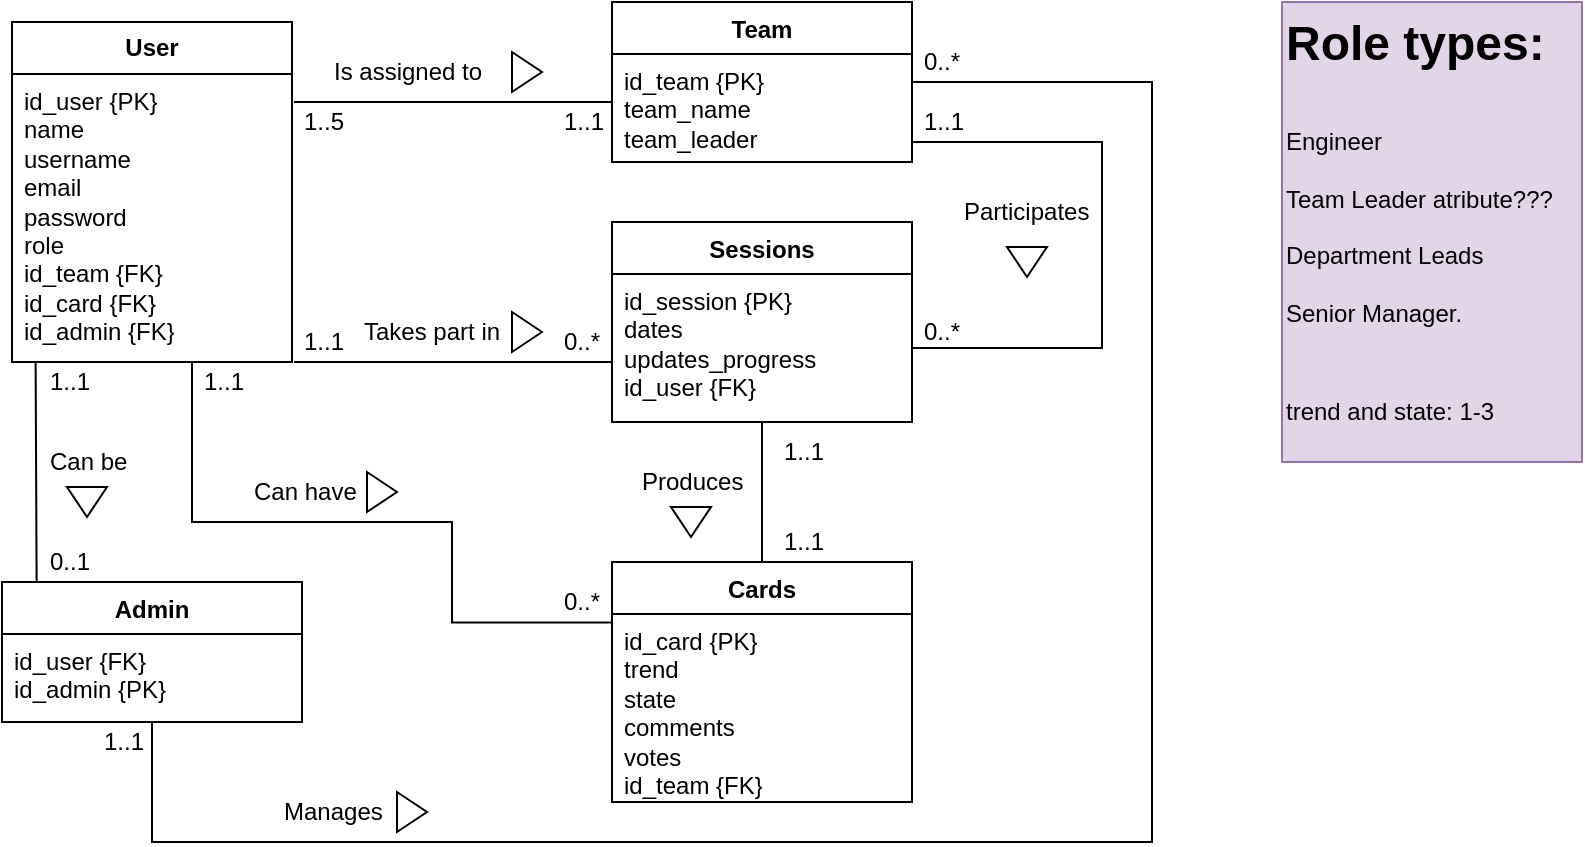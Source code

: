 <mxfile version="26.0.11">
  <diagram name="Page-1" id="9eBU3R_AnWCkEIKJGbm8">
    <mxGraphModel dx="1195" dy="650" grid="1" gridSize="10" guides="1" tooltips="1" connect="1" arrows="1" fold="1" page="1" pageScale="1" pageWidth="827" pageHeight="1169" math="0" shadow="0">
      <root>
        <mxCell id="0" />
        <mxCell id="1" parent="0" />
        <mxCell id="3t3Ay2Q8ecQ7W4Vr8PqS-1" value="&lt;b&gt;User&lt;/b&gt;" style="swimlane;fontStyle=0;childLayout=stackLayout;horizontal=1;startSize=26;fillColor=none;horizontalStack=0;resizeParent=1;resizeParentMax=0;resizeLast=0;collapsible=1;marginBottom=0;whiteSpace=wrap;html=1;" parent="1" vertex="1">
          <mxGeometry x="35" y="40" width="140" height="170" as="geometry" />
        </mxCell>
        <mxCell id="3t3Ay2Q8ecQ7W4Vr8PqS-2" value="id_user {PK}&lt;div&gt;name&lt;/div&gt;&lt;div&gt;username&lt;/div&gt;&lt;div&gt;email&lt;/div&gt;&lt;div&gt;password&lt;/div&gt;&lt;div&gt;role&lt;/div&gt;&lt;div&gt;id_team {FK}&lt;/div&gt;&lt;div&gt;id_card {FK}&lt;/div&gt;&lt;div&gt;id_admin {FK}&lt;/div&gt;" style="text;strokeColor=none;fillColor=none;align=left;verticalAlign=top;spacingLeft=4;spacingRight=4;overflow=hidden;rotatable=0;points=[[0,0.5],[1,0.5]];portConstraint=eastwest;whiteSpace=wrap;html=1;" parent="3t3Ay2Q8ecQ7W4Vr8PqS-1" vertex="1">
          <mxGeometry y="26" width="140" height="144" as="geometry" />
        </mxCell>
        <mxCell id="3t3Ay2Q8ecQ7W4Vr8PqS-5" value="Admin" style="swimlane;fontStyle=1;align=center;verticalAlign=top;childLayout=stackLayout;horizontal=1;startSize=26;horizontalStack=0;resizeParent=1;resizeParentMax=0;resizeLast=0;collapsible=1;marginBottom=0;whiteSpace=wrap;html=1;" parent="1" vertex="1">
          <mxGeometry x="30" y="320" width="150" height="70" as="geometry" />
        </mxCell>
        <mxCell id="3t3Ay2Q8ecQ7W4Vr8PqS-6" value="id_user {FK}&lt;br&gt;id_admin {PK}" style="text;strokeColor=none;fillColor=none;align=left;verticalAlign=top;spacingLeft=4;spacingRight=4;overflow=hidden;rotatable=0;points=[[0,0.5],[1,0.5]];portConstraint=eastwest;whiteSpace=wrap;html=1;" parent="3t3Ay2Q8ecQ7W4Vr8PqS-5" vertex="1">
          <mxGeometry y="26" width="150" height="44" as="geometry" />
        </mxCell>
        <mxCell id="3t3Ay2Q8ecQ7W4Vr8PqS-22" value="Sessions" style="swimlane;fontStyle=1;align=center;verticalAlign=top;childLayout=stackLayout;horizontal=1;startSize=26;horizontalStack=0;resizeParent=1;resizeParentMax=0;resizeLast=0;collapsible=1;marginBottom=0;whiteSpace=wrap;html=1;" parent="1" vertex="1">
          <mxGeometry x="335" y="140" width="150" height="100" as="geometry" />
        </mxCell>
        <mxCell id="3t3Ay2Q8ecQ7W4Vr8PqS-23" value="id_session {PK}&lt;div&gt;dates&lt;/div&gt;&lt;div&gt;updates_progress&lt;/div&gt;&lt;div&gt;id_user {FK}&lt;/div&gt;" style="text;strokeColor=none;fillColor=none;align=left;verticalAlign=top;spacingLeft=4;spacingRight=4;overflow=hidden;rotatable=0;points=[[0,0.5],[1,0.5]];portConstraint=eastwest;whiteSpace=wrap;html=1;" parent="3t3Ay2Q8ecQ7W4Vr8PqS-22" vertex="1">
          <mxGeometry y="26" width="150" height="74" as="geometry" />
        </mxCell>
        <mxCell id="3t3Ay2Q8ecQ7W4Vr8PqS-24" value="Cards" style="swimlane;fontStyle=1;align=center;verticalAlign=top;childLayout=stackLayout;horizontal=1;startSize=26;horizontalStack=0;resizeParent=1;resizeParentMax=0;resizeLast=0;collapsible=1;marginBottom=0;whiteSpace=wrap;html=1;" parent="1" vertex="1">
          <mxGeometry x="335" y="310" width="150" height="120" as="geometry" />
        </mxCell>
        <mxCell id="3t3Ay2Q8ecQ7W4Vr8PqS-25" value="id_card {PK}&lt;div&gt;trend&lt;/div&gt;&lt;div&gt;state&lt;/div&gt;&lt;div&gt;comments&lt;/div&gt;&lt;div&gt;votes&lt;br&gt;&lt;div&gt;id_team {FK}&lt;/div&gt;&lt;/div&gt;" style="text;strokeColor=none;fillColor=none;align=left;verticalAlign=top;spacingLeft=4;spacingRight=4;overflow=hidden;rotatable=0;points=[[0,0.5],[1,0.5]];portConstraint=eastwest;whiteSpace=wrap;html=1;" parent="3t3Ay2Q8ecQ7W4Vr8PqS-24" vertex="1">
          <mxGeometry y="26" width="150" height="94" as="geometry" />
        </mxCell>
        <mxCell id="7pI5_KOabMek56JXO_N4-3" style="edgeStyle=orthogonalEdgeStyle;rounded=0;orthogonalLoop=1;jettySize=auto;html=1;endArrow=none;startFill=0;" parent="1" source="3t3Ay2Q8ecQ7W4Vr8PqS-26" target="3t3Ay2Q8ecQ7W4Vr8PqS-6" edge="1">
          <mxGeometry relative="1" as="geometry">
            <Array as="points">
              <mxPoint x="605" y="70" />
              <mxPoint x="605" y="450" />
              <mxPoint x="105" y="450" />
            </Array>
          </mxGeometry>
        </mxCell>
        <mxCell id="3t3Ay2Q8ecQ7W4Vr8PqS-26" value="Team" style="swimlane;fontStyle=1;align=center;verticalAlign=top;childLayout=stackLayout;horizontal=1;startSize=26;horizontalStack=0;resizeParent=1;resizeParentMax=0;resizeLast=0;collapsible=1;marginBottom=0;whiteSpace=wrap;html=1;" parent="1" vertex="1">
          <mxGeometry x="335" y="30" width="150" height="80" as="geometry" />
        </mxCell>
        <mxCell id="3t3Ay2Q8ecQ7W4Vr8PqS-27" value="id_team {PK}&lt;div&gt;team_name&lt;/div&gt;&lt;div&gt;team_leader&lt;/div&gt;" style="text;strokeColor=none;fillColor=none;align=left;verticalAlign=top;spacingLeft=4;spacingRight=4;overflow=hidden;rotatable=0;points=[[0,0.5],[1,0.5]];portConstraint=eastwest;whiteSpace=wrap;html=1;" parent="3t3Ay2Q8ecQ7W4Vr8PqS-26" vertex="1">
          <mxGeometry y="26" width="150" height="54" as="geometry" />
        </mxCell>
        <mxCell id="3t3Ay2Q8ecQ7W4Vr8PqS-29" value="" style="endArrow=none;html=1;rounded=0;exitX=0.5;exitY=0;exitDx=0;exitDy=0;" parent="1" edge="1">
          <mxGeometry width="50" height="50" relative="1" as="geometry">
            <mxPoint x="47.31" y="320" as="sourcePoint" />
            <mxPoint x="46.81" y="210" as="targetPoint" />
          </mxGeometry>
        </mxCell>
        <mxCell id="3t3Ay2Q8ecQ7W4Vr8PqS-30" value="" style="triangle;whiteSpace=wrap;html=1;rotation=90;fillColor=light-dark(#FFFFFF,#FFFFFF);" parent="1" vertex="1">
          <mxGeometry x="65" y="270" width="15" height="20" as="geometry" />
        </mxCell>
        <mxCell id="3t3Ay2Q8ecQ7W4Vr8PqS-31" value="Can be" style="text;strokeColor=none;fillColor=none;align=left;verticalAlign=middle;spacingLeft=4;spacingRight=4;overflow=hidden;points=[[0,0.5],[1,0.5]];portConstraint=eastwest;rotatable=0;whiteSpace=wrap;html=1;" parent="1" vertex="1">
          <mxGeometry x="47.5" y="245" width="50" height="30" as="geometry" />
        </mxCell>
        <mxCell id="3t3Ay2Q8ecQ7W4Vr8PqS-32" value="1..1" style="text;strokeColor=none;fillColor=none;align=left;verticalAlign=middle;spacingLeft=4;spacingRight=4;overflow=hidden;points=[[0,0.5],[1,0.5]];portConstraint=eastwest;rotatable=0;whiteSpace=wrap;html=1;" parent="1" vertex="1">
          <mxGeometry x="47.5" y="210" width="30" height="20" as="geometry" />
        </mxCell>
        <mxCell id="3t3Ay2Q8ecQ7W4Vr8PqS-33" value="0..1" style="text;strokeColor=none;fillColor=none;align=left;verticalAlign=middle;spacingLeft=4;spacingRight=4;overflow=hidden;points=[[0,0.5],[1,0.5]];portConstraint=eastwest;rotatable=0;whiteSpace=wrap;html=1;" parent="1" vertex="1">
          <mxGeometry x="47.5" y="300" width="30" height="20" as="geometry" />
        </mxCell>
        <mxCell id="3t3Ay2Q8ecQ7W4Vr8PqS-34" value="" style="endArrow=none;html=1;rounded=0;exitX=1.007;exitY=0.097;exitDx=0;exitDy=0;exitPerimeter=0;" parent="1" source="3t3Ay2Q8ecQ7W4Vr8PqS-2" edge="1">
          <mxGeometry width="50" height="50" relative="1" as="geometry">
            <mxPoint x="195" y="80" as="sourcePoint" />
            <mxPoint x="335" y="80" as="targetPoint" />
          </mxGeometry>
        </mxCell>
        <mxCell id="3t3Ay2Q8ecQ7W4Vr8PqS-35" value="1..1" style="text;strokeColor=none;fillColor=none;align=left;verticalAlign=middle;spacingLeft=4;spacingRight=4;overflow=hidden;points=[[0,0.5],[1,0.5]];portConstraint=eastwest;rotatable=0;whiteSpace=wrap;html=1;" parent="1" vertex="1">
          <mxGeometry x="305" y="80" width="30" height="20" as="geometry" />
        </mxCell>
        <mxCell id="3t3Ay2Q8ecQ7W4Vr8PqS-36" value="1..5" style="text;strokeColor=none;fillColor=none;align=left;verticalAlign=middle;spacingLeft=4;spacingRight=4;overflow=hidden;points=[[0,0.5],[1,0.5]];portConstraint=eastwest;rotatable=0;whiteSpace=wrap;html=1;" parent="1" vertex="1">
          <mxGeometry x="175" y="80" width="30" height="20" as="geometry" />
        </mxCell>
        <mxCell id="3t3Ay2Q8ecQ7W4Vr8PqS-37" value="Is assigned to" style="text;strokeColor=none;fillColor=none;align=left;verticalAlign=middle;spacingLeft=4;spacingRight=4;overflow=hidden;points=[[0,0.5],[1,0.5]];portConstraint=eastwest;rotatable=0;whiteSpace=wrap;html=1;" parent="1" vertex="1">
          <mxGeometry x="190" y="50" width="100" height="30" as="geometry" />
        </mxCell>
        <mxCell id="3t3Ay2Q8ecQ7W4Vr8PqS-38" value="" style="triangle;whiteSpace=wrap;html=1;rotation=0;fillColor=light-dark(#FFFFFF,#FFFFFF);" parent="1" vertex="1">
          <mxGeometry x="285" y="55" width="15" height="20" as="geometry" />
        </mxCell>
        <mxCell id="3t3Ay2Q8ecQ7W4Vr8PqS-40" value="" style="endArrow=none;html=1;rounded=0;exitX=1.007;exitY=0.097;exitDx=0;exitDy=0;exitPerimeter=0;" parent="1" edge="1">
          <mxGeometry width="50" height="50" relative="1" as="geometry">
            <mxPoint x="176" y="210" as="sourcePoint" />
            <mxPoint x="335" y="210" as="targetPoint" />
          </mxGeometry>
        </mxCell>
        <mxCell id="3t3Ay2Q8ecQ7W4Vr8PqS-41" value="0..*" style="text;strokeColor=none;fillColor=none;align=left;verticalAlign=middle;spacingLeft=4;spacingRight=4;overflow=hidden;points=[[0,0.5],[1,0.5]];portConstraint=eastwest;rotatable=0;whiteSpace=wrap;html=1;" parent="1" vertex="1">
          <mxGeometry x="305" y="190" width="30" height="20" as="geometry" />
        </mxCell>
        <mxCell id="3t3Ay2Q8ecQ7W4Vr8PqS-42" value="1..1" style="text;strokeColor=none;fillColor=none;align=left;verticalAlign=middle;spacingLeft=4;spacingRight=4;overflow=hidden;points=[[0,0.5],[1,0.5]];portConstraint=eastwest;rotatable=0;whiteSpace=wrap;html=1;" parent="1" vertex="1">
          <mxGeometry x="175" y="190" width="30" height="20" as="geometry" />
        </mxCell>
        <mxCell id="3t3Ay2Q8ecQ7W4Vr8PqS-43" value="Takes part in" style="text;strokeColor=none;fillColor=none;align=left;verticalAlign=middle;spacingLeft=4;spacingRight=4;overflow=hidden;points=[[0,0.5],[1,0.5]];portConstraint=eastwest;rotatable=0;whiteSpace=wrap;html=1;" parent="1" vertex="1">
          <mxGeometry x="205" y="180" width="90" height="30" as="geometry" />
        </mxCell>
        <mxCell id="3t3Ay2Q8ecQ7W4Vr8PqS-44" value="" style="triangle;whiteSpace=wrap;html=1;rotation=0;fillColor=light-dark(#FFFFFF,#FFFFFF);" parent="1" vertex="1">
          <mxGeometry x="285" y="185" width="15" height="20" as="geometry" />
        </mxCell>
        <mxCell id="3t3Ay2Q8ecQ7W4Vr8PqS-45" value="" style="endArrow=none;html=1;rounded=0;exitX=0.5;exitY=0;exitDx=0;exitDy=0;entryX=0.5;entryY=1;entryDx=0;entryDy=0;entryPerimeter=0;" parent="1" source="3t3Ay2Q8ecQ7W4Vr8PqS-24" target="3t3Ay2Q8ecQ7W4Vr8PqS-23" edge="1">
          <mxGeometry width="50" height="50" relative="1" as="geometry">
            <mxPoint x="365" y="290" as="sourcePoint" />
            <mxPoint x="415" y="240" as="targetPoint" />
          </mxGeometry>
        </mxCell>
        <mxCell id="3t3Ay2Q8ecQ7W4Vr8PqS-46" value="" style="triangle;whiteSpace=wrap;html=1;rotation=90;fillColor=light-dark(#FFFFFF,#FFFFFF);" parent="1" vertex="1">
          <mxGeometry x="367" y="280" width="15" height="20" as="geometry" />
        </mxCell>
        <mxCell id="3t3Ay2Q8ecQ7W4Vr8PqS-47" value="P&lt;span style=&quot;background-color: transparent; color: light-dark(rgb(0, 0, 0), rgb(255, 255, 255));&quot;&gt;roduces&lt;/span&gt;" style="text;strokeColor=none;fillColor=none;align=left;verticalAlign=middle;spacingLeft=4;spacingRight=4;overflow=hidden;points=[[0,0.5],[1,0.5]];portConstraint=eastwest;rotatable=0;whiteSpace=wrap;html=1;" parent="1" vertex="1">
          <mxGeometry x="344" y="255" width="61" height="30" as="geometry" />
        </mxCell>
        <mxCell id="3t3Ay2Q8ecQ7W4Vr8PqS-48" value="1..1" style="text;strokeColor=none;fillColor=none;align=left;verticalAlign=middle;spacingLeft=4;spacingRight=4;overflow=hidden;points=[[0,0.5],[1,0.5]];portConstraint=eastwest;rotatable=0;whiteSpace=wrap;html=1;" parent="1" vertex="1">
          <mxGeometry x="415" y="245" width="30" height="20" as="geometry" />
        </mxCell>
        <mxCell id="3t3Ay2Q8ecQ7W4Vr8PqS-49" value="1..1" style="text;strokeColor=none;fillColor=none;align=left;verticalAlign=middle;spacingLeft=4;spacingRight=4;overflow=hidden;points=[[0,0.5],[1,0.5]];portConstraint=eastwest;rotatable=0;whiteSpace=wrap;html=1;" parent="1" vertex="1">
          <mxGeometry x="415" y="290" width="30" height="20" as="geometry" />
        </mxCell>
        <mxCell id="7pI5_KOabMek56JXO_N4-1" value="&lt;h1 style=&quot;margin-top: 0px;&quot;&gt;&lt;span style=&quot;background-color: transparent; color: light-dark(rgb(0, 0, 0), rgb(255, 255, 255));&quot;&gt;Role types:&lt;/span&gt;&lt;/h1&gt;&lt;h1 style=&quot;margin-top: 0px;&quot;&gt;&lt;span style=&quot;background-color: transparent; color: light-dark(rgb(0, 0, 0), rgb(255, 255, 255)); font-size: 12px; font-weight: normal;&quot;&gt;Engineer&lt;br&gt;&lt;/span&gt;&lt;span style=&quot;background-color: transparent; color: light-dark(rgb(0, 0, 0), rgb(255, 255, 255)); font-size: 12px; font-weight: normal;&quot;&gt;Team Leader atribute???&lt;br&gt;Department Leads&lt;br&gt;Senior Manager.&lt;/span&gt;&lt;/h1&gt;&lt;div&gt;&lt;span style=&quot;background-color: transparent; color: light-dark(rgb(0, 0, 0), rgb(255, 255, 255)); font-size: 12px; font-weight: normal;&quot;&gt;&lt;br&gt;&lt;/span&gt;&lt;/div&gt;&lt;div&gt;&lt;span style=&quot;background-color: transparent; color: light-dark(rgb(0, 0, 0), rgb(255, 255, 255)); font-size: 12px; font-weight: normal;&quot;&gt;trend and state: 1-3&lt;/span&gt;&lt;/div&gt;" style="text;html=1;whiteSpace=wrap;overflow=hidden;rounded=0;fillColor=#e1d5e7;strokeColor=#9673a6;" parent="1" vertex="1">
          <mxGeometry x="670" y="30" width="150" height="230" as="geometry" />
        </mxCell>
        <mxCell id="7pI5_KOabMek56JXO_N4-4" style="edgeStyle=orthogonalEdgeStyle;rounded=0;orthogonalLoop=1;jettySize=auto;html=1;entryX=1;entryY=0.5;entryDx=0;entryDy=0;endArrow=none;startFill=0;" parent="1" source="3t3Ay2Q8ecQ7W4Vr8PqS-27" target="3t3Ay2Q8ecQ7W4Vr8PqS-23" edge="1">
          <mxGeometry relative="1" as="geometry">
            <Array as="points">
              <mxPoint x="580" y="100" />
              <mxPoint x="580" y="203" />
            </Array>
          </mxGeometry>
        </mxCell>
        <mxCell id="7pI5_KOabMek56JXO_N4-6" value="Manages" style="text;strokeColor=none;fillColor=none;align=left;verticalAlign=middle;spacingLeft=4;spacingRight=4;overflow=hidden;points=[[0,0.5],[1,0.5]];portConstraint=eastwest;rotatable=0;whiteSpace=wrap;html=1;" parent="1" vertex="1">
          <mxGeometry x="165" y="420" width="60" height="30" as="geometry" />
        </mxCell>
        <mxCell id="7pI5_KOabMek56JXO_N4-7" value="" style="triangle;whiteSpace=wrap;html=1;rotation=0;fillColor=light-dark(#FFFFFF,#FFFFFF);" parent="1" vertex="1">
          <mxGeometry x="227.5" y="425" width="15" height="20" as="geometry" />
        </mxCell>
        <mxCell id="7pI5_KOabMek56JXO_N4-8" style="edgeStyle=orthogonalEdgeStyle;rounded=0;orthogonalLoop=1;jettySize=auto;html=1;endArrow=none;startFill=0;entryX=0;entryY=0.045;entryDx=0;entryDy=0;entryPerimeter=0;" parent="1" source="3t3Ay2Q8ecQ7W4Vr8PqS-2" target="3t3Ay2Q8ecQ7W4Vr8PqS-25" edge="1">
          <mxGeometry relative="1" as="geometry">
            <Array as="points">
              <mxPoint x="125" y="290" />
              <mxPoint x="255" y="290" />
              <mxPoint x="255" y="340" />
            </Array>
          </mxGeometry>
        </mxCell>
        <mxCell id="7pI5_KOabMek56JXO_N4-10" value="1..1" style="text;strokeColor=none;fillColor=none;align=left;verticalAlign=middle;spacingLeft=4;spacingRight=4;overflow=hidden;points=[[0,0.5],[1,0.5]];portConstraint=eastwest;rotatable=0;whiteSpace=wrap;html=1;" parent="1" vertex="1">
          <mxGeometry x="75" y="390" width="30" height="20" as="geometry" />
        </mxCell>
        <mxCell id="7pI5_KOabMek56JXO_N4-11" value="0..*" style="text;strokeColor=none;fillColor=none;align=left;verticalAlign=middle;spacingLeft=4;spacingRight=4;overflow=hidden;points=[[0,0.5],[1,0.5]];portConstraint=eastwest;rotatable=0;whiteSpace=wrap;html=1;" parent="1" vertex="1">
          <mxGeometry x="485" y="50" width="30" height="20" as="geometry" />
        </mxCell>
        <mxCell id="rMKeXmvDKI9eMNrOioOU-2" value="1..1" style="text;strokeColor=none;fillColor=none;align=left;verticalAlign=middle;spacingLeft=4;spacingRight=4;overflow=hidden;points=[[0,0.5],[1,0.5]];portConstraint=eastwest;rotatable=0;whiteSpace=wrap;html=1;" vertex="1" parent="1">
          <mxGeometry x="125" y="210" width="30" height="20" as="geometry" />
        </mxCell>
        <mxCell id="rMKeXmvDKI9eMNrOioOU-3" value="0..*" style="text;strokeColor=none;fillColor=none;align=left;verticalAlign=middle;spacingLeft=4;spacingRight=4;overflow=hidden;points=[[0,0.5],[1,0.5]];portConstraint=eastwest;rotatable=0;whiteSpace=wrap;html=1;" vertex="1" parent="1">
          <mxGeometry x="305" y="320" width="30" height="20" as="geometry" />
        </mxCell>
        <mxCell id="rMKeXmvDKI9eMNrOioOU-4" value="Can have" style="text;strokeColor=none;fillColor=none;align=left;verticalAlign=middle;spacingLeft=4;spacingRight=4;overflow=hidden;points=[[0,0.5],[1,0.5]];portConstraint=eastwest;rotatable=0;whiteSpace=wrap;html=1;" vertex="1" parent="1">
          <mxGeometry x="150" y="260" width="90" height="30" as="geometry" />
        </mxCell>
        <mxCell id="rMKeXmvDKI9eMNrOioOU-5" value="" style="triangle;whiteSpace=wrap;html=1;rotation=0;fillColor=light-dark(#FFFFFF,#FFFFFF);" vertex="1" parent="1">
          <mxGeometry x="212.5" y="265" width="15" height="20" as="geometry" />
        </mxCell>
        <mxCell id="rMKeXmvDKI9eMNrOioOU-6" value="0..*" style="text;strokeColor=none;fillColor=none;align=left;verticalAlign=middle;spacingLeft=4;spacingRight=4;overflow=hidden;points=[[0,0.5],[1,0.5]];portConstraint=eastwest;rotatable=0;whiteSpace=wrap;html=1;" vertex="1" parent="1">
          <mxGeometry x="485" y="185" width="30" height="20" as="geometry" />
        </mxCell>
        <mxCell id="rMKeXmvDKI9eMNrOioOU-7" value="1..1" style="text;strokeColor=none;fillColor=none;align=left;verticalAlign=middle;spacingLeft=4;spacingRight=4;overflow=hidden;points=[[0,0.5],[1,0.5]];portConstraint=eastwest;rotatable=0;whiteSpace=wrap;html=1;" vertex="1" parent="1">
          <mxGeometry x="485" y="80" width="30" height="20" as="geometry" />
        </mxCell>
        <mxCell id="rMKeXmvDKI9eMNrOioOU-8" value="Participates" style="text;strokeColor=none;fillColor=none;align=left;verticalAlign=middle;spacingLeft=4;spacingRight=4;overflow=hidden;points=[[0,0.5],[1,0.5]];portConstraint=eastwest;rotatable=0;whiteSpace=wrap;html=1;" vertex="1" parent="1">
          <mxGeometry x="505" y="120" width="90" height="30" as="geometry" />
        </mxCell>
        <mxCell id="rMKeXmvDKI9eMNrOioOU-9" value="" style="triangle;whiteSpace=wrap;html=1;rotation=90;fillColor=light-dark(#FFFFFF,#FFFFFF);" vertex="1" parent="1">
          <mxGeometry x="535" y="150" width="15" height="20" as="geometry" />
        </mxCell>
      </root>
    </mxGraphModel>
  </diagram>
</mxfile>
